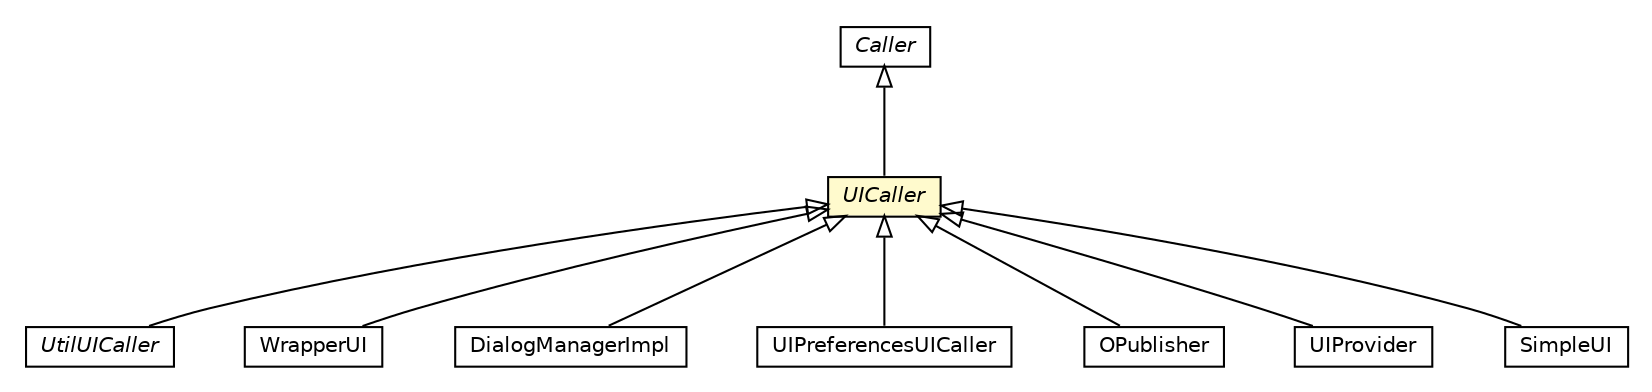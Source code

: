 #!/usr/local/bin/dot
#
# Class diagram 
# Generated by UMLGraph version R5_6-24-gf6e263 (http://www.umlgraph.org/)
#

digraph G {
	edge [fontname="Helvetica",fontsize=10,labelfontname="Helvetica",labelfontsize=10];
	node [fontname="Helvetica",fontsize=10,shape=plaintext];
	nodesep=0.25;
	ranksep=0.5;
	// org.universAAL.middleware.bus.member.Caller
	c8220427 [label=<<table title="org.universAAL.middleware.bus.member.Caller" border="0" cellborder="1" cellspacing="0" cellpadding="2" port="p" href="../bus/member/Caller.html">
		<tr><td><table border="0" cellspacing="0" cellpadding="1">
<tr><td align="center" balign="center"><font face="Helvetica-Oblique"> Caller </font></td></tr>
		</table></td></tr>
		</table>>, URL="../bus/member/Caller.html", fontname="Helvetica", fontcolor="black", fontsize=10.0];
	// org.universAAL.middleware.ui.UICaller
	c8220529 [label=<<table title="org.universAAL.middleware.ui.UICaller" border="0" cellborder="1" cellspacing="0" cellpadding="2" port="p" bgcolor="lemonChiffon" href="./UICaller.html">
		<tr><td><table border="0" cellspacing="0" cellpadding="1">
<tr><td align="center" balign="center"><font face="Helvetica-Oblique"> UICaller </font></td></tr>
		</table></td></tr>
		</table>>, URL="./UICaller.html", fontname="Helvetica", fontcolor="black", fontsize=10.0];
	// org.universAAL.support.utils.ui.mid.UtilUICaller
	c8220867 [label=<<table title="org.universAAL.support.utils.ui.mid.UtilUICaller" border="0" cellborder="1" cellspacing="0" cellpadding="2" port="p" href="../../support/utils/ui/mid/UtilUICaller.html">
		<tr><td><table border="0" cellspacing="0" cellpadding="1">
<tr><td align="center" balign="center"><font face="Helvetica-Oblique"> UtilUICaller </font></td></tr>
		</table></td></tr>
		</table>>, URL="../../support/utils/ui/mid/UtilUICaller.html", fontname="Helvetica", fontcolor="black", fontsize=10.0];
	// org.universAAL.support.utils.WrapperUI
	c8220874 [label=<<table title="org.universAAL.support.utils.WrapperUI" border="0" cellborder="1" cellspacing="0" cellpadding="2" port="p" href="../../support/utils/WrapperUI.html">
		<tr><td><table border="0" cellspacing="0" cellpadding="1">
<tr><td align="center" balign="center"> WrapperUI </td></tr>
		</table></td></tr>
		</table>>, URL="../../support/utils/WrapperUI.html", fontname="Helvetica", fontcolor="black", fontsize=10.0];
	// org.universAAL.ui.dm.DialogManagerImpl
	c8222243 [label=<<table title="org.universAAL.ui.dm.DialogManagerImpl" border="0" cellborder="1" cellspacing="0" cellpadding="2" port="p" href="../../ui/dm/DialogManagerImpl.html">
		<tr><td><table border="0" cellspacing="0" cellpadding="1">
<tr><td align="center" balign="center"> DialogManagerImpl </td></tr>
		</table></td></tr>
		</table>>, URL="../../ui/dm/DialogManagerImpl.html", fontname="Helvetica", fontcolor="black", fontsize=10.0];
	// org.universAAL.ui.dm.ui.preferences.editor.UIPreferencesUICaller
	c8222259 [label=<<table title="org.universAAL.ui.dm.ui.preferences.editor.UIPreferencesUICaller" border="0" cellborder="1" cellspacing="0" cellpadding="2" port="p" href="../../ui/dm/ui/preferences/editor/UIPreferencesUICaller.html">
		<tr><td><table border="0" cellspacing="0" cellpadding="1">
<tr><td align="center" balign="center"> UIPreferencesUICaller </td></tr>
		</table></td></tr>
		</table>>, URL="../../ui/dm/ui/preferences/editor/UIPreferencesUICaller.html", fontname="Helvetica", fontcolor="black", fontsize=10.0];
	// org.universAAL.samples.uibus.OPublisher
	c8222507 [label=<<table title="org.universAAL.samples.uibus.OPublisher" border="0" cellborder="1" cellspacing="0" cellpadding="2" port="p" href="../../samples/uibus/OPublisher.html">
		<tr><td><table border="0" cellspacing="0" cellpadding="1">
<tr><td align="center" balign="center"> OPublisher </td></tr>
		</table></td></tr>
		</table>>, URL="../../samples/uibus/OPublisher.html", fontname="Helvetica", fontcolor="black", fontsize=10.0];
	// org.universAAL.samples.lighting.uiclient.UIProvider
	c8222520 [label=<<table title="org.universAAL.samples.lighting.uiclient.UIProvider" border="0" cellborder="1" cellspacing="0" cellpadding="2" port="p" href="../../samples/lighting/uiclient/UIProvider.html">
		<tr><td><table border="0" cellspacing="0" cellpadding="1">
<tr><td align="center" balign="center"> UIProvider </td></tr>
		</table></td></tr>
		</table>>, URL="../../samples/lighting/uiclient/UIProvider.html", fontname="Helvetica", fontcolor="black", fontsize=10.0];
	// org.universAAL.samples.simple.ui.SimpleUI
	c8222527 [label=<<table title="org.universAAL.samples.simple.ui.SimpleUI" border="0" cellborder="1" cellspacing="0" cellpadding="2" port="p" href="../../samples/simple/ui/SimpleUI.html">
		<tr><td><table border="0" cellspacing="0" cellpadding="1">
<tr><td align="center" balign="center"> SimpleUI </td></tr>
		</table></td></tr>
		</table>>, URL="../../samples/simple/ui/SimpleUI.html", fontname="Helvetica", fontcolor="black", fontsize=10.0];
	//org.universAAL.middleware.ui.UICaller extends org.universAAL.middleware.bus.member.Caller
	c8220427:p -> c8220529:p [dir=back,arrowtail=empty];
	//org.universAAL.support.utils.ui.mid.UtilUICaller extends org.universAAL.middleware.ui.UICaller
	c8220529:p -> c8220867:p [dir=back,arrowtail=empty];
	//org.universAAL.support.utils.WrapperUI extends org.universAAL.middleware.ui.UICaller
	c8220529:p -> c8220874:p [dir=back,arrowtail=empty];
	//org.universAAL.ui.dm.DialogManagerImpl extends org.universAAL.middleware.ui.UICaller
	c8220529:p -> c8222243:p [dir=back,arrowtail=empty];
	//org.universAAL.ui.dm.ui.preferences.editor.UIPreferencesUICaller extends org.universAAL.middleware.ui.UICaller
	c8220529:p -> c8222259:p [dir=back,arrowtail=empty];
	//org.universAAL.samples.uibus.OPublisher extends org.universAAL.middleware.ui.UICaller
	c8220529:p -> c8222507:p [dir=back,arrowtail=empty];
	//org.universAAL.samples.lighting.uiclient.UIProvider extends org.universAAL.middleware.ui.UICaller
	c8220529:p -> c8222520:p [dir=back,arrowtail=empty];
	//org.universAAL.samples.simple.ui.SimpleUI extends org.universAAL.middleware.ui.UICaller
	c8220529:p -> c8222527:p [dir=back,arrowtail=empty];
}


